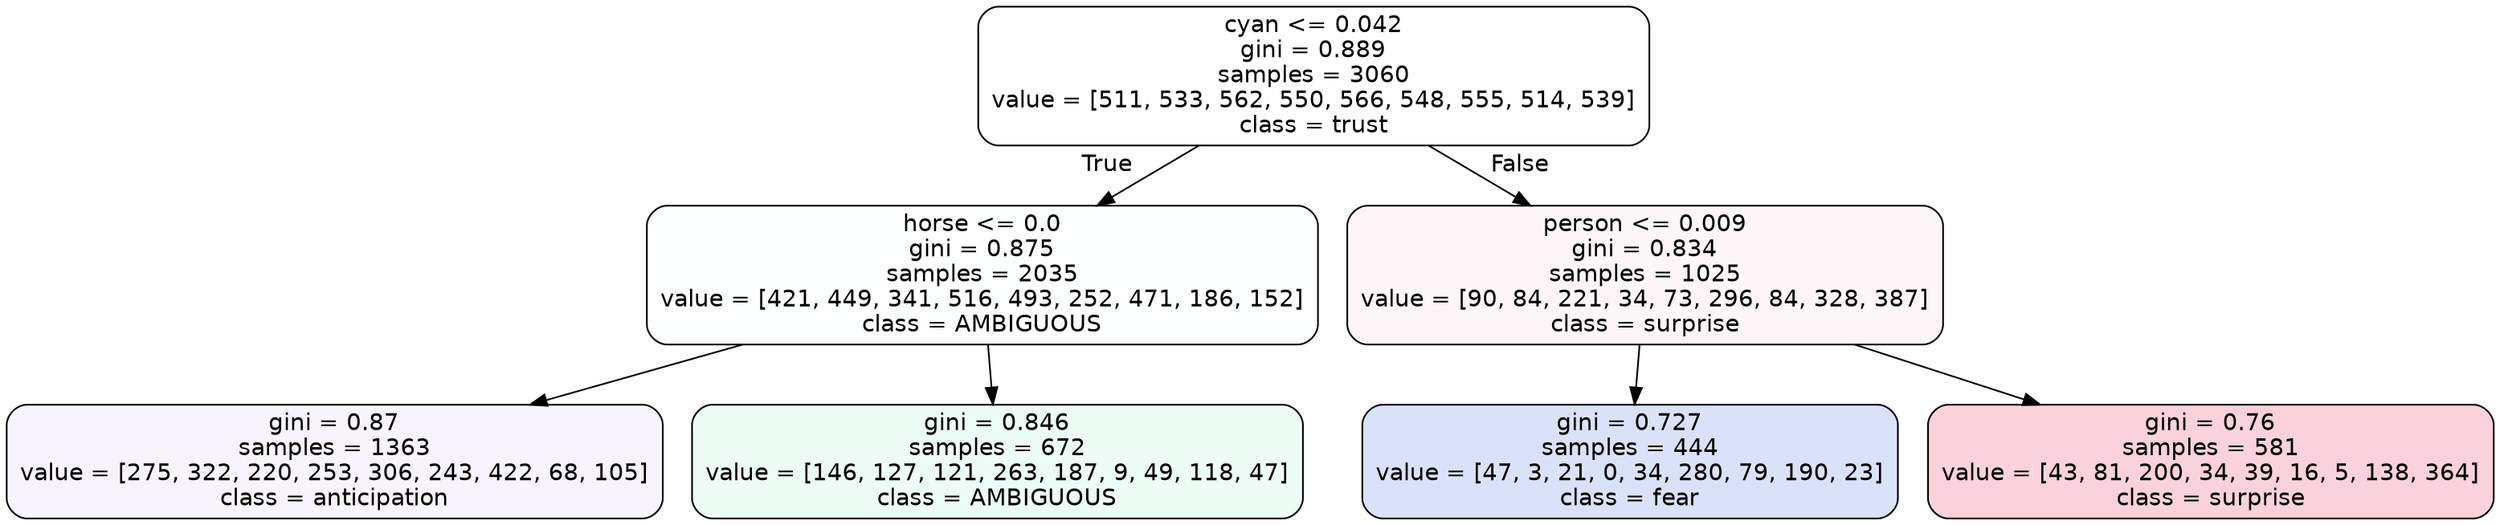 digraph Tree {
node [shape=box, style="filled, rounded", color="black", fontname=helvetica] ;
edge [fontname=helvetica] ;
0 [label="cyan <= 0.042\ngini = 0.889\nsamples = 3060\nvalue = [511, 533, 562, 550, 566, 548, 555, 514, 539]\nclass = trust", fillcolor="#39d7e500"] ;
1 [label="horse <= 0.0\ngini = 0.875\nsamples = 2035\nvalue = [421, 449, 341, 516, 493, 252, 471, 186, 152]\nclass = AMBIGUOUS", fillcolor="#39e58102"] ;
0 -> 1 [labeldistance=2.5, labelangle=45, headlabel="True"] ;
2 [label="gini = 0.87\nsamples = 1363\nvalue = [275, 322, 220, 253, 306, 243, 422, 68, 105]\nclass = anticipation", fillcolor="#8139e50d"] ;
1 -> 2 ;
3 [label="gini = 0.846\nsamples = 672\nvalue = [146, 127, 121, 263, 187, 9, 49, 118, 47]\nclass = AMBIGUOUS", fillcolor="#39e58116"] ;
1 -> 3 ;
4 [label="person <= 0.009\ngini = 0.834\nsamples = 1025\nvalue = [90, 84, 221, 34, 73, 296, 84, 328, 387]\nclass = surprise", fillcolor="#e539640c"] ;
0 -> 4 [labeldistance=2.5, labelangle=-45, headlabel="False"] ;
5 [label="gini = 0.727\nsamples = 444\nvalue = [47, 3, 21, 0, 34, 280, 79, 190, 23]\nclass = fear", fillcolor="#3964e52f"] ;
4 -> 5 ;
6 [label="gini = 0.76\nsamples = 581\nvalue = [43, 81, 200, 34, 39, 16, 5, 138, 364]\nclass = surprise", fillcolor="#e539643a"] ;
4 -> 6 ;
}